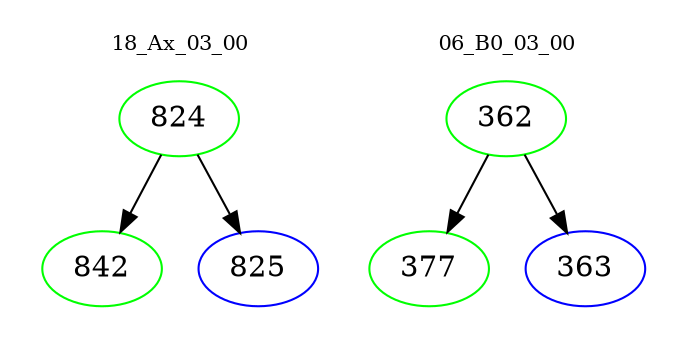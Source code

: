 digraph{
subgraph cluster_0 {
color = white
label = "18_Ax_03_00";
fontsize=10;
T0_824 [label="824", color="green"]
T0_824 -> T0_842 [color="black"]
T0_842 [label="842", color="green"]
T0_824 -> T0_825 [color="black"]
T0_825 [label="825", color="blue"]
}
subgraph cluster_1 {
color = white
label = "06_B0_03_00";
fontsize=10;
T1_362 [label="362", color="green"]
T1_362 -> T1_377 [color="black"]
T1_377 [label="377", color="green"]
T1_362 -> T1_363 [color="black"]
T1_363 [label="363", color="blue"]
}
}
